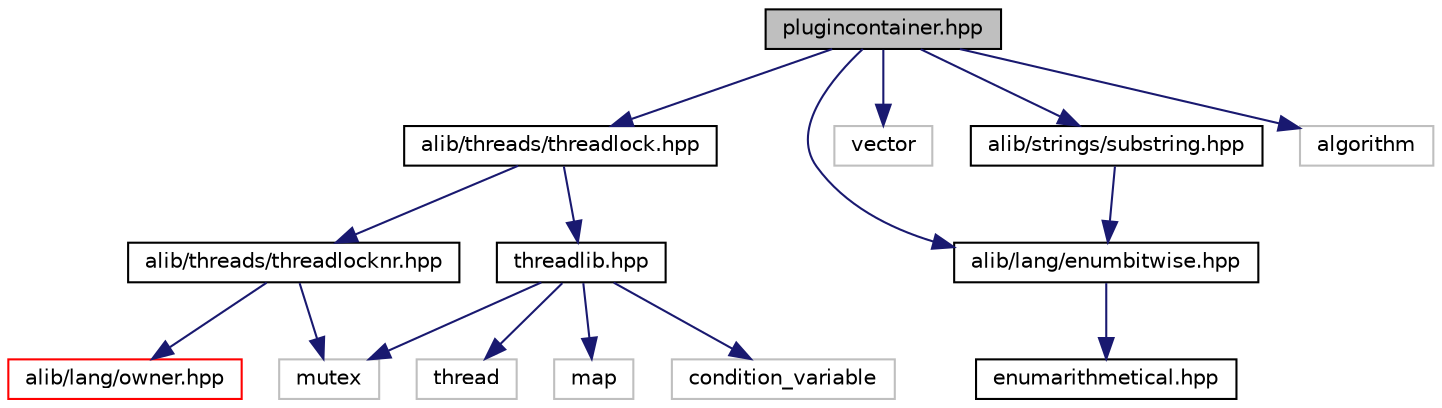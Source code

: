 digraph "plugincontainer.hpp"
{
  edge [fontname="Helvetica",fontsize="10",labelfontname="Helvetica",labelfontsize="10"];
  node [fontname="Helvetica",fontsize="10",shape=record];
  Node0 [label="plugincontainer.hpp",height=0.2,width=0.4,color="black", fillcolor="grey75", style="filled", fontcolor="black"];
  Node0 -> Node1 [color="midnightblue",fontsize="10",style="solid",fontname="Helvetica"];
  Node0 -> Node3 [color="midnightblue",fontsize="10",style="solid",fontname="Helvetica"];
  Node0 -> Node18 [color="midnightblue",fontsize="10",style="solid",fontname="Helvetica"];
  Node0 -> Node64 [color="midnightblue",fontsize="10",style="solid",fontname="Helvetica"];
  Node0 -> Node65 [color="midnightblue",fontsize="10",style="solid",fontname="Helvetica"];
  Node1 -> Node2 [color="midnightblue",fontsize="10",style="solid",fontname="Helvetica"];
  Node3 -> Node4 [color="midnightblue",fontsize="10",style="solid",fontname="Helvetica"];
  Node3 -> Node61 [color="midnightblue",fontsize="10",style="solid",fontname="Helvetica"];
  Node4 -> Node5 [color="midnightblue",fontsize="10",style="solid",fontname="Helvetica"];
  Node4 -> Node60 [color="midnightblue",fontsize="10",style="solid",fontname="Helvetica"];
  Node61 -> Node33 [color="midnightblue",fontsize="10",style="solid",fontname="Helvetica"];
  Node61 -> Node60 [color="midnightblue",fontsize="10",style="solid",fontname="Helvetica"];
  Node61 -> Node62 [color="midnightblue",fontsize="10",style="solid",fontname="Helvetica"];
  Node61 -> Node63 [color="midnightblue",fontsize="10",style="solid",fontname="Helvetica"];
  Node64 -> Node1 [color="midnightblue",fontsize="10",style="solid",fontname="Helvetica"];
  Node1 [label="alib/lang/enumbitwise.hpp",height=0.2,width=0.4,color="black", fillcolor="white", style="filled",URL="$enumbitwise_8hpp.html"];
  Node2 [label="enumarithmetical.hpp",height=0.2,width=0.4,color="black", fillcolor="white", style="filled",URL="$enumarithmetical_8hpp.html"];
  Node3 [label="alib/threads/threadlock.hpp",height=0.2,width=0.4,color="black", fillcolor="white", style="filled",URL="$threadlock_8hpp.html"];
  Node4 [label="alib/threads/threadlocknr.hpp",height=0.2,width=0.4,color="black", fillcolor="white", style="filled",URL="$threadlocknr_8hpp.html"];
  Node5 [label="alib/lang/owner.hpp",height=0.2,width=0.4,color="red", fillcolor="white", style="filled",URL="$owner_8hpp.html"];
  Node60 [label="mutex",height=0.2,width=0.4,color="grey75", fillcolor="white", style="filled"];
  Node61 [label="threadlib.hpp",height=0.2,width=0.4,color="black", fillcolor="white", style="filled",URL="$threadlib_8hpp.html"];
  Node33 [label="map",height=0.2,width=0.4,color="grey75", fillcolor="white", style="filled"];
  Node62 [label="condition_variable",height=0.2,width=0.4,color="grey75", fillcolor="white", style="filled"];
  Node63 [label="thread",height=0.2,width=0.4,color="grey75", fillcolor="white", style="filled"];
  Node64 [label="alib/strings/substring.hpp",height=0.2,width=0.4,color="black", fillcolor="white", style="filled",URL="$substring_8hpp.html"];
  Node18 [label="vector",height=0.2,width=0.4,color="grey75", fillcolor="white", style="filled"];
  Node65 [label="algorithm",height=0.2,width=0.4,color="grey75", fillcolor="white", style="filled"];
}


